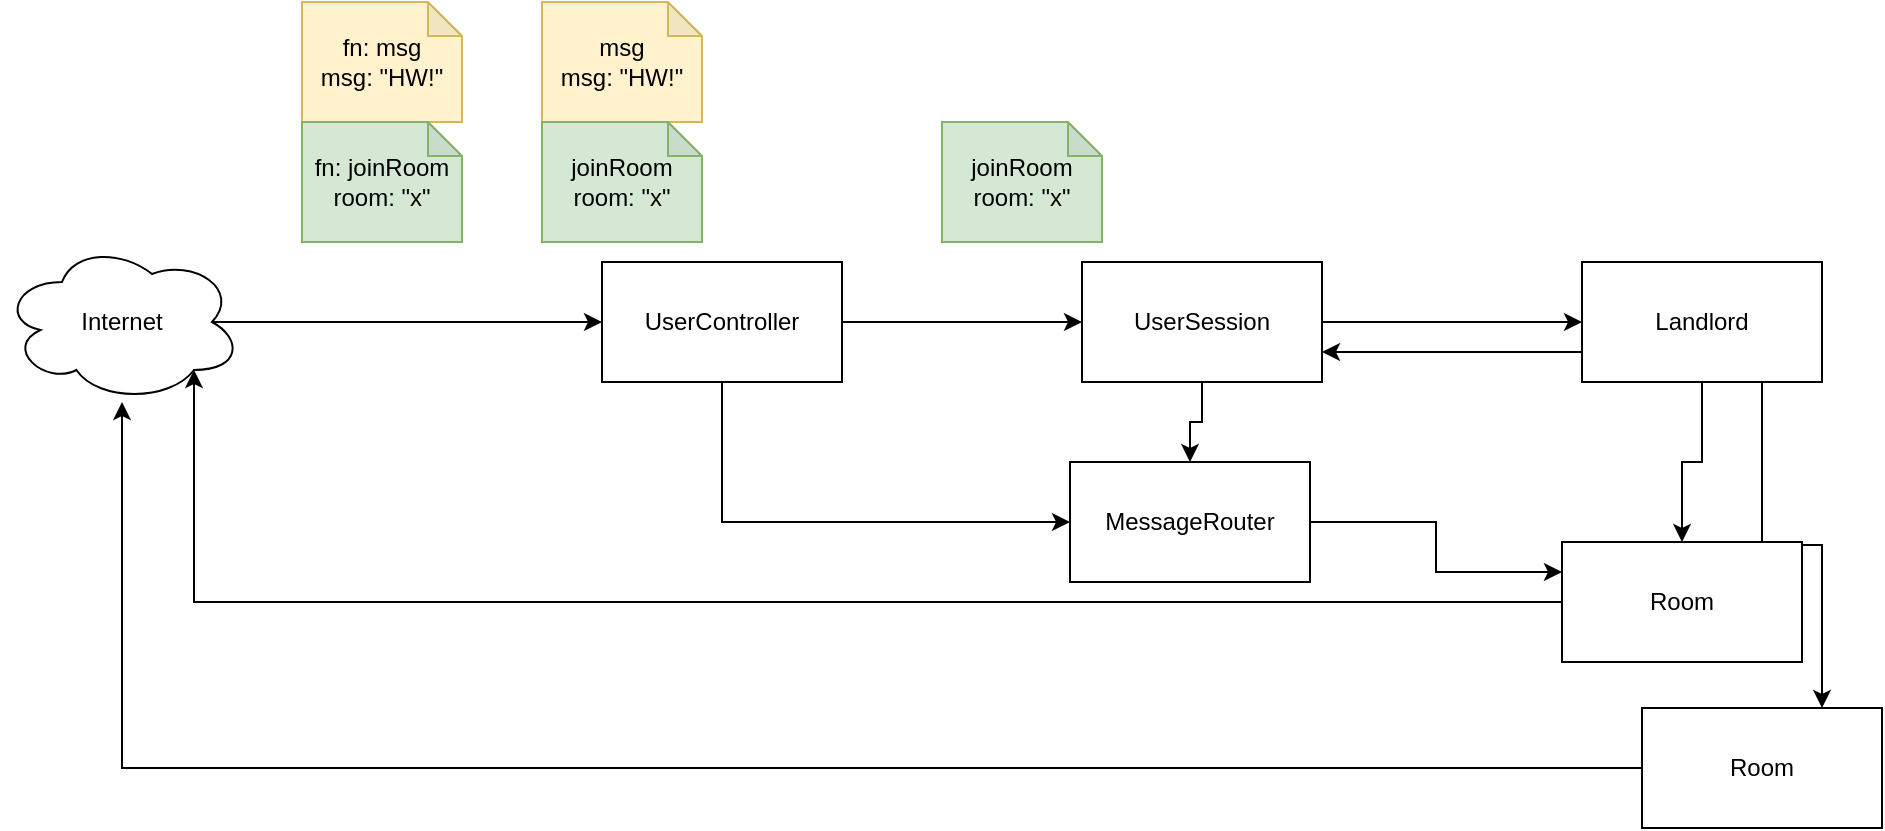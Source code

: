 <mxfile version="10.4.0" type="device"><diagram id="2kX6sjcRseR9djecTCWq" name="Strona-1"><mxGraphModel dx="1993" dy="506" grid="1" gridSize="10" guides="1" tooltips="1" connect="1" arrows="1" fold="1" page="1" pageScale="1" pageWidth="1169" pageHeight="827" math="0" shadow="0"><root><mxCell id="0"/><mxCell id="1" parent="0"/><mxCell id="ffLZaRh1X32YduDS6zd9-10" value="" style="edgeStyle=orthogonalEdgeStyle;rounded=0;orthogonalLoop=1;jettySize=auto;html=1;exitX=0.875;exitY=0.5;exitDx=0;exitDy=0;exitPerimeter=0;" parent="1" source="lqilA5jpCoaXeSdmlCsC-10" target="ffLZaRh1X32YduDS6zd9-9" edge="1"><mxGeometry relative="1" as="geometry"><mxPoint x="280" y="220" as="sourcePoint"/></mxGeometry></mxCell><mxCell id="lqilA5jpCoaXeSdmlCsC-2" style="edgeStyle=orthogonalEdgeStyle;rounded=0;orthogonalLoop=1;jettySize=auto;html=1;exitX=1;exitY=0.5;exitDx=0;exitDy=0;strokeWidth=1;entryX=0;entryY=0.25;entryDx=0;entryDy=0;" parent="1" source="lqilA5jpCoaXeSdmlCsC-8" target="ffLZaRh1X32YduDS6zd9-18" edge="1"><mxGeometry relative="1" as="geometry"><mxPoint x="630" y="300" as="targetPoint"/></mxGeometry></mxCell><mxCell id="lqilA5jpCoaXeSdmlCsC-4" style="edgeStyle=orthogonalEdgeStyle;rounded=0;orthogonalLoop=1;jettySize=auto;html=1;exitX=1;exitY=0.5;exitDx=0;exitDy=0;strokeWidth=1;" parent="1" source="ffLZaRh1X32YduDS6zd9-9" target="ffLZaRh1X32YduDS6zd9-17" edge="1"><mxGeometry relative="1" as="geometry"/></mxCell><mxCell id="ffLZaRh1X32YduDS6zd9-9" value="UserSession" style="rounded=0;whiteSpace=wrap;html=1;" parent="1" vertex="1"><mxGeometry x="530" y="190" width="120" height="60" as="geometry"/></mxCell><mxCell id="ffLZaRh1X32YduDS6zd9-4" value="Internet" style="ellipse;shape=cloud;whiteSpace=wrap;html=1;" parent="1" vertex="1"><mxGeometry x="-10" y="180" width="120" height="80" as="geometry"/></mxCell><mxCell id="ffLZaRh1X32YduDS6zd9-19" value="" style="edgeStyle=orthogonalEdgeStyle;rounded=0;orthogonalLoop=1;jettySize=auto;html=1;" parent="1" source="ffLZaRh1X32YduDS6zd9-17" target="ffLZaRh1X32YduDS6zd9-18" edge="1"><mxGeometry relative="1" as="geometry"/></mxCell><mxCell id="ffLZaRh1X32YduDS6zd9-39" style="edgeStyle=orthogonalEdgeStyle;rounded=0;orthogonalLoop=1;jettySize=auto;html=1;exitX=0.75;exitY=1;exitDx=0;exitDy=0;entryX=0.75;entryY=0;entryDx=0;entryDy=0;strokeWidth=1;" parent="1" source="ffLZaRh1X32YduDS6zd9-17" target="ffLZaRh1X32YduDS6zd9-38" edge="1"><mxGeometry relative="1" as="geometry"/></mxCell><mxCell id="lqilA5jpCoaXeSdmlCsC-5" style="edgeStyle=orthogonalEdgeStyle;rounded=0;orthogonalLoop=1;jettySize=auto;html=1;exitX=0;exitY=0.75;exitDx=0;exitDy=0;entryX=1;entryY=0.75;entryDx=0;entryDy=0;strokeWidth=1;" parent="1" source="ffLZaRh1X32YduDS6zd9-17" target="ffLZaRh1X32YduDS6zd9-9" edge="1"><mxGeometry relative="1" as="geometry"/></mxCell><mxCell id="ffLZaRh1X32YduDS6zd9-17" value="Landlord" style="rounded=0;whiteSpace=wrap;html=1;" parent="1" vertex="1"><mxGeometry x="780" y="190" width="120" height="60" as="geometry"/></mxCell><mxCell id="lqilA5jpCoaXeSdmlCsC-6" style="edgeStyle=orthogonalEdgeStyle;rounded=0;orthogonalLoop=1;jettySize=auto;html=1;exitX=0;exitY=0.5;exitDx=0;exitDy=0;entryX=0.8;entryY=0.8;entryDx=0;entryDy=0;entryPerimeter=0;strokeWidth=1;" parent="1" source="ffLZaRh1X32YduDS6zd9-18" target="ffLZaRh1X32YduDS6zd9-4" edge="1"><mxGeometry relative="1" as="geometry"/></mxCell><mxCell id="ffLZaRh1X32YduDS6zd9-18" value="Room" style="rounded=0;whiteSpace=wrap;html=1;" parent="1" vertex="1"><mxGeometry x="770" y="330" width="120" height="60" as="geometry"/></mxCell><mxCell id="ffLZaRh1X32YduDS6zd9-22" value="fn: msg&lt;br&gt;msg: &quot;HW!&quot;&lt;br&gt;" style="shape=note;whiteSpace=wrap;html=1;backgroundOutline=1;darkOpacity=0.05;size=17;fillColor=#fff2cc;strokeColor=#d6b656;" parent="1" vertex="1"><mxGeometry x="140" y="60" width="80" height="60" as="geometry"/></mxCell><mxCell id="ffLZaRh1X32YduDS6zd9-23" value="fn: joinRoom&lt;br&gt;room: &quot;x&quot;&lt;br&gt;" style="shape=note;whiteSpace=wrap;html=1;backgroundOutline=1;darkOpacity=0.05;size=17;fillColor=#d5e8d4;strokeColor=#82b366;" parent="1" vertex="1"><mxGeometry x="140" y="120" width="80" height="60" as="geometry"/></mxCell><mxCell id="ffLZaRh1X32YduDS6zd9-24" value="msg&lt;br&gt;msg: &quot;HW!&quot;&lt;br&gt;" style="shape=note;whiteSpace=wrap;html=1;backgroundOutline=1;darkOpacity=0.05;size=17;fillColor=#fff2cc;strokeColor=#d6b656;" parent="1" vertex="1"><mxGeometry x="260" y="60" width="80" height="60" as="geometry"/></mxCell><mxCell id="ffLZaRh1X32YduDS6zd9-25" value="joinRoom&lt;br&gt;room: &quot;x&quot;&lt;br&gt;" style="shape=note;whiteSpace=wrap;html=1;backgroundOutline=1;darkOpacity=0.05;size=17;fillColor=#d5e8d4;strokeColor=#82b366;" parent="1" vertex="1"><mxGeometry x="260" y="120" width="80" height="60" as="geometry"/></mxCell><mxCell id="ffLZaRh1X32YduDS6zd9-28" value="joinRoom&lt;br&gt;room: &quot;x&quot;&lt;br&gt;" style="shape=note;whiteSpace=wrap;html=1;backgroundOutline=1;darkOpacity=0.05;size=17;fillColor=#d5e8d4;strokeColor=#82b366;" parent="1" vertex="1"><mxGeometry x="460" y="120" width="80" height="60" as="geometry"/></mxCell><mxCell id="lqilA5jpCoaXeSdmlCsC-7" style="edgeStyle=orthogonalEdgeStyle;rounded=0;orthogonalLoop=1;jettySize=auto;html=1;exitX=0;exitY=0.5;exitDx=0;exitDy=0;strokeWidth=1;" parent="1" source="ffLZaRh1X32YduDS6zd9-38" target="ffLZaRh1X32YduDS6zd9-4" edge="1"><mxGeometry relative="1" as="geometry"/></mxCell><mxCell id="ffLZaRh1X32YduDS6zd9-38" value="Room" style="rounded=0;whiteSpace=wrap;html=1;" parent="1" vertex="1"><mxGeometry x="810" y="413" width="120" height="60" as="geometry"/></mxCell><mxCell id="lqilA5jpCoaXeSdmlCsC-8" value="MessageRouter" style="rounded=0;whiteSpace=wrap;html=1;" parent="1" vertex="1"><mxGeometry x="524" y="290" width="120" height="60" as="geometry"/></mxCell><mxCell id="lqilA5jpCoaXeSdmlCsC-9" style="edgeStyle=orthogonalEdgeStyle;rounded=0;orthogonalLoop=1;jettySize=auto;html=1;exitX=0.5;exitY=1;exitDx=0;exitDy=0;strokeWidth=1;entryX=0.5;entryY=0;entryDx=0;entryDy=0;" parent="1" source="ffLZaRh1X32YduDS6zd9-9" target="lqilA5jpCoaXeSdmlCsC-8" edge="1"><mxGeometry relative="1" as="geometry"><mxPoint x="590" y="250" as="sourcePoint"/><mxPoint x="770" y="345" as="targetPoint"/></mxGeometry></mxCell><mxCell id="lqilA5jpCoaXeSdmlCsC-12" style="edgeStyle=orthogonalEdgeStyle;rounded=0;orthogonalLoop=1;jettySize=auto;html=1;exitX=0.5;exitY=1;exitDx=0;exitDy=0;entryX=0;entryY=0.5;entryDx=0;entryDy=0;strokeWidth=1;" parent="1" source="lqilA5jpCoaXeSdmlCsC-10" target="lqilA5jpCoaXeSdmlCsC-8" edge="1"><mxGeometry relative="1" as="geometry"/></mxCell><mxCell id="lqilA5jpCoaXeSdmlCsC-10" value="UserController" style="rounded=0;whiteSpace=wrap;html=1;" parent="1" vertex="1"><mxGeometry x="290" y="190" width="120" height="60" as="geometry"/></mxCell><mxCell id="lqilA5jpCoaXeSdmlCsC-11" value="" style="edgeStyle=orthogonalEdgeStyle;rounded=0;orthogonalLoop=1;jettySize=auto;html=1;exitX=0.875;exitY=0.5;exitDx=0;exitDy=0;exitPerimeter=0;" parent="1" source="ffLZaRh1X32YduDS6zd9-4" target="lqilA5jpCoaXeSdmlCsC-10" edge="1"><mxGeometry relative="1" as="geometry"><mxPoint x="95" y="220" as="sourcePoint"/><mxPoint x="530" y="220" as="targetPoint"/></mxGeometry></mxCell></root></mxGraphModel></diagram><diagram id="aUjja8KGeWg3uE-Hmnhx" name="Strona-3"><mxGraphModel dx="824" dy="506" grid="1" gridSize="10" guides="1" tooltips="1" connect="1" arrows="1" fold="1" page="1" pageScale="1" pageWidth="1169" pageHeight="827" math="0" shadow="0"><root><mxCell id="JWkEZB9QUiL6NxV3UUBZ-0"/><mxCell id="JWkEZB9QUiL6NxV3UUBZ-1" parent="JWkEZB9QUiL6NxV3UUBZ-0"/><mxCell id="7sc_n_8O7ihm_nRYE-F2-0" value="ws_listener" style="rounded=0;whiteSpace=wrap;html=1;" vertex="1" parent="JWkEZB9QUiL6NxV3UUBZ-1"><mxGeometry x="150" y="110" width="120" height="60" as="geometry"/></mxCell><mxCell id="7sc_n_8O7ihm_nRYE-F2-1" value="ws_socket" style="rounded=0;whiteSpace=wrap;html=1;" vertex="1" parent="JWkEZB9QUiL6NxV3UUBZ-1"><mxGeometry x="150" y="190" width="120" height="60" as="geometry"/></mxCell><mxCell id="7sc_n_8O7ihm_nRYE-F2-2" value="landlord" style="rounded=0;whiteSpace=wrap;html=1;" vertex="1" parent="JWkEZB9QUiL6NxV3UUBZ-1"><mxGeometry x="450" y="110" width="120" height="60" as="geometry"/></mxCell><mxCell id="9a8ENwTtz1YsnxtIzXUw-0" value="room" style="rounded=0;whiteSpace=wrap;html=1;" vertex="1" parent="JWkEZB9QUiL6NxV3UUBZ-1"><mxGeometry x="450" y="190" width="120" height="60" as="geometry"/></mxCell><mxCell id="9a8ENwTtz1YsnxtIzXUw-1" value="user_session" style="rounded=0;whiteSpace=wrap;html=1;" vertex="1" parent="JWkEZB9QUiL6NxV3UUBZ-1"><mxGeometry x="300" y="190" width="120" height="60" as="geometry"/></mxCell><mxCell id="9a8ENwTtz1YsnxtIzXUw-2" value="username_lessor" style="rounded=0;whiteSpace=wrap;html=1;" vertex="1" parent="JWkEZB9QUiL6NxV3UUBZ-1"><mxGeometry x="300" y="110" width="120" height="60" as="geometry"/></mxCell><mxCell id="9a8ENwTtz1YsnxtIzXUw-3" value="architect" style="rounded=0;whiteSpace=wrap;html=1;" vertex="1" parent="JWkEZB9QUiL6NxV3UUBZ-1"><mxGeometry x="300" y="20" width="120" height="60" as="geometry"/></mxCell></root></mxGraphModel></diagram></mxfile>